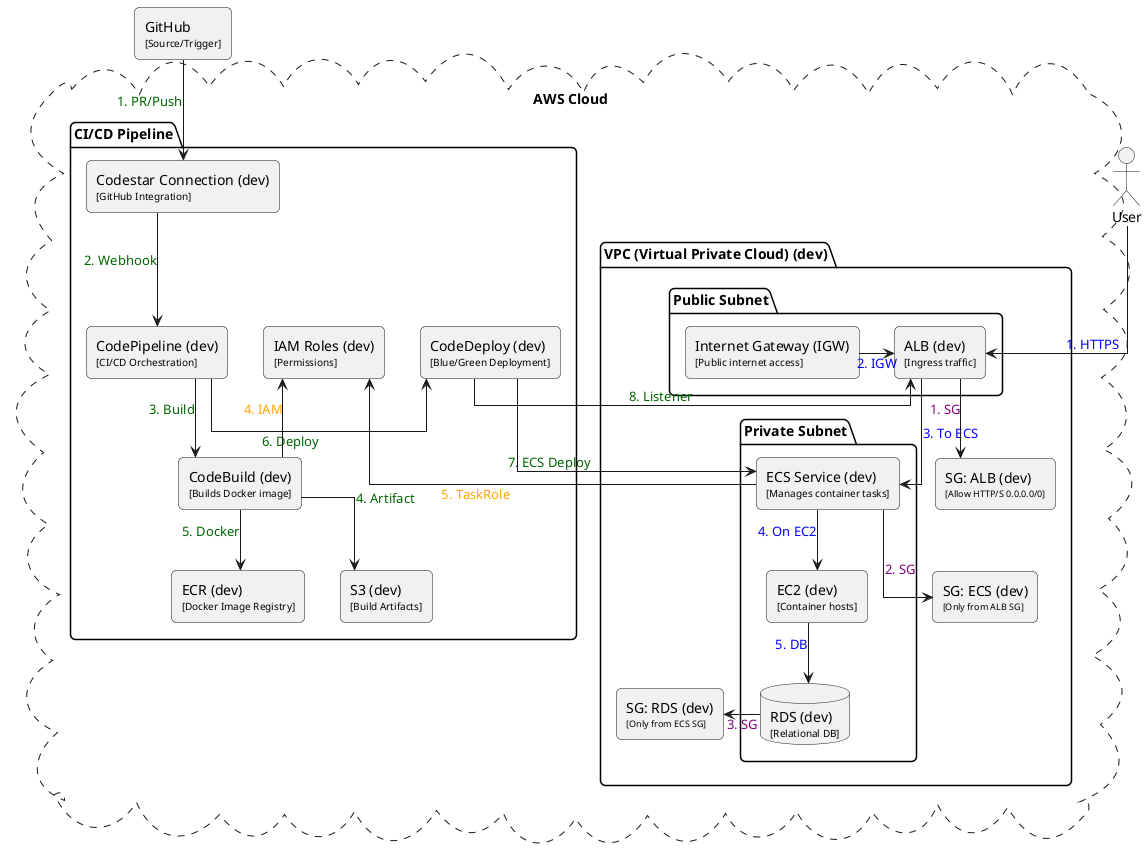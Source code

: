 @startuml
skinparam linetype ortho
skinparam rectangleRoundCorner 10
skinparam packageRoundCorner 10
skinparam packageBorderStyle solid
skinparam databaseRoundCorner 20
skinparam cloudBorderStyle dashed

actor "User" as user
rectangle "GitHub\n<size:10>[Source/Trigger]" as github

cloud "AWS Cloud" {
    package "CI/CD Pipeline" {
        rectangle "CodePipeline (dev)\n<size:10>[CI/CD Orchestration]" as pipeline
        rectangle "CodeBuild (dev)\n<size:10>[Builds Docker image]" as codebuild
        rectangle "ECR (dev)\n<size:10>[Docker Image Registry]" as ecr
        rectangle "S3 (dev)\n<size:10>[Build Artifacts]" as s3
        rectangle "CodeDeploy (dev)\n<size:10>[Blue/Green Deployment]" as codedeploy
        rectangle "IAM Roles (dev)\n<size:10>[Permissions]" as iam
        rectangle "Codestar Connection (dev)\n<size:10>[GitHub Integration]" as codestar
    }
    package "VPC (Virtual Private Cloud) (dev)" {
        package "Public Subnet" {
            rectangle "Internet Gateway (IGW)\n<size:10>[Public internet access]" as igw
            rectangle "ALB (dev)\n<size:10>[Ingress traffic]" as alb
        }
        package "Private Subnet" {
            rectangle "ECS Service (dev)\n<size:10>[Manages container tasks]" as ecs_service
            rectangle "EC2 (dev)\n<size:10>[Container hosts]" as ec2
            database "RDS (dev)\n<size:10>[Relational DB]" as rds
        }
        rectangle "SG: ALB (dev)\n<size:9>[Allow HTTP/S 0.0.0.0/0]" as sg_alb
        rectangle "SG: ECS (dev)\n<size:9>[Only from ALB SG]" as sg_ecs
        rectangle "SG: RDS (dev)\n<size:9>[Only from ECS SG]" as sg_rds
    }
}

' === User Traffic Flow (Blue) ===
user -down-> alb : "<color:blue>1. HTTPS</color>"
igw -right-> alb : "<color:blue>2. IGW</color>"
alb -down-> ecs_service : "<color:blue>3. To ECS</color>"
ecs_service -down-> ec2 : "<color:blue>4. On EC2</color>"
ec2 -down-> rds : "<color:blue>5. DB</color>"

' === CI/CD Flow (Green) ===
github --> codestar : "<color:darkgreen>1. PR/Push</color>"
codestar -down-> pipeline : "<color:darkgreen>2. Webhook</color>"
pipeline -down-> codebuild : "<color:darkgreen>3. Build</color>"
codebuild --> s3 : "<color:darkgreen>4. Artifact</color>"
codebuild -down-> ecr : "<color:darkgreen>5. Docker</color>"
pipeline -right-> codedeploy : "<color:darkgreen>6. Deploy</color>"
codedeploy -down-> ecs_service : "<color:darkgreen>7. ECS Deploy</color>"
codedeploy -left-> alb : "<color:darkgreen>8. Listener</color>"

' === Security Group Relations (Purple) ===
alb --> sg_alb : "<color:purple>1. SG</color>"
ecs_service --> sg_ecs : "<color:purple>2. SG</color>"
rds -right-> sg_rds : "<color:purple>3. SG</color>"
codebuild -up-> iam : "<color:orange>4. IAM</color>"
ecs_service -up-> iam : "<color:orange>5. TaskRole</color>"

@enduml
